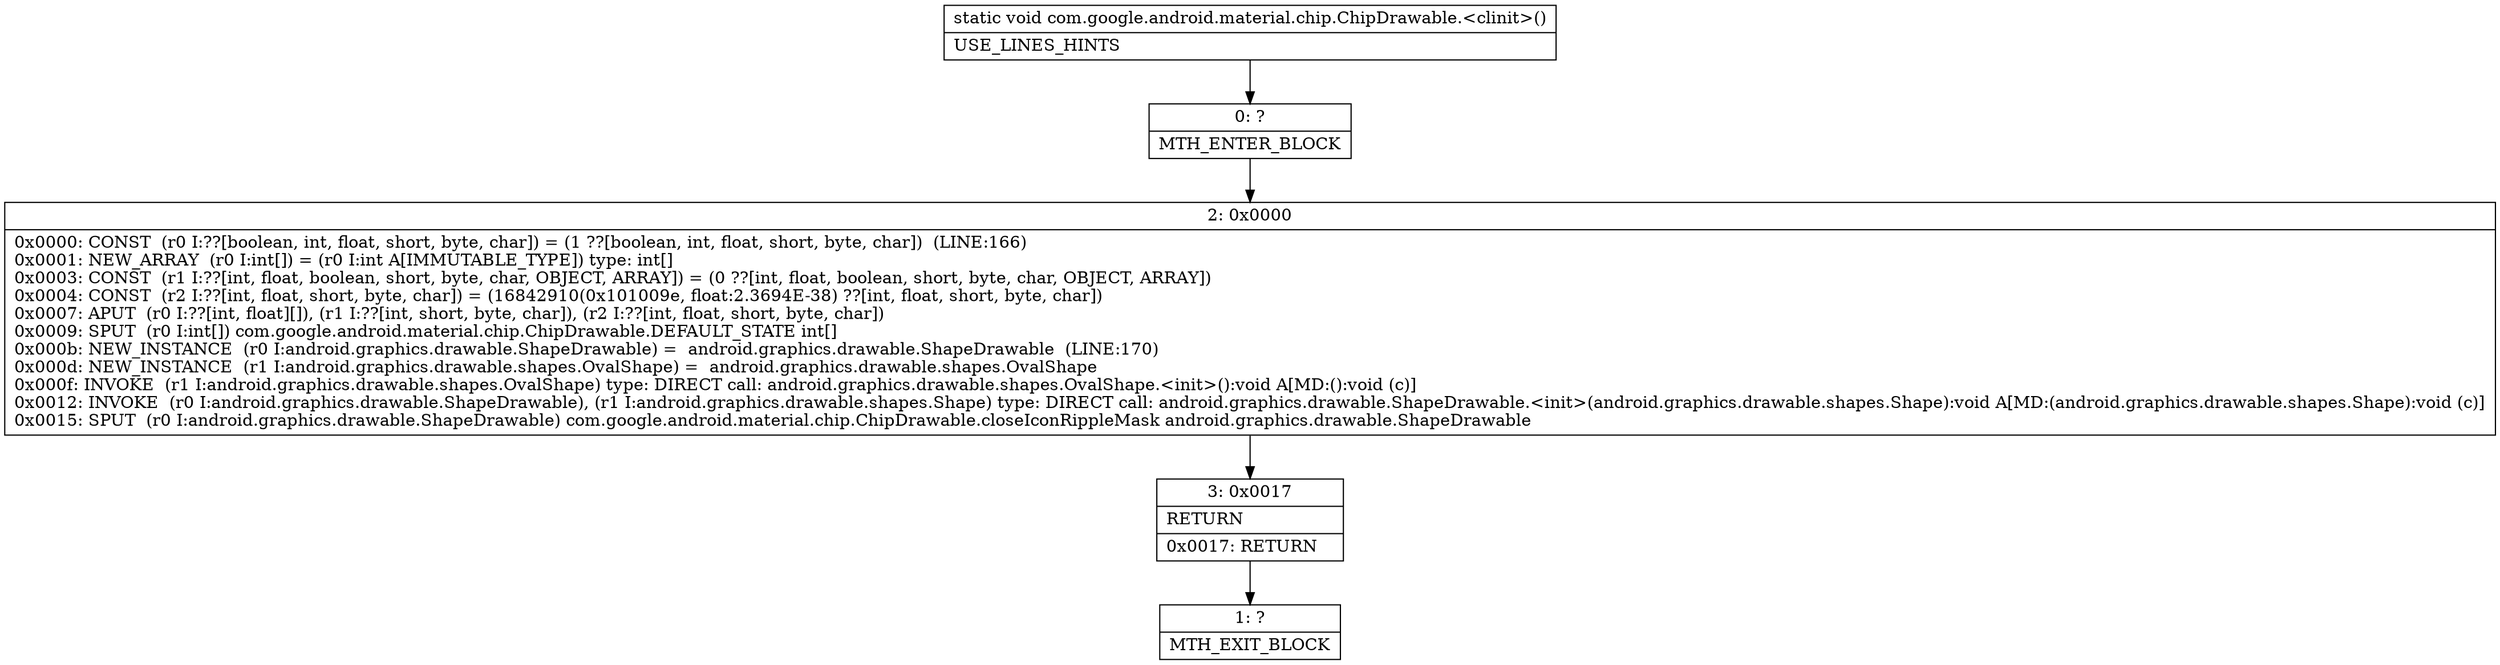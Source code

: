 digraph "CFG forcom.google.android.material.chip.ChipDrawable.\<clinit\>()V" {
Node_0 [shape=record,label="{0\:\ ?|MTH_ENTER_BLOCK\l}"];
Node_2 [shape=record,label="{2\:\ 0x0000|0x0000: CONST  (r0 I:??[boolean, int, float, short, byte, char]) = (1 ??[boolean, int, float, short, byte, char])  (LINE:166)\l0x0001: NEW_ARRAY  (r0 I:int[]) = (r0 I:int A[IMMUTABLE_TYPE]) type: int[] \l0x0003: CONST  (r1 I:??[int, float, boolean, short, byte, char, OBJECT, ARRAY]) = (0 ??[int, float, boolean, short, byte, char, OBJECT, ARRAY]) \l0x0004: CONST  (r2 I:??[int, float, short, byte, char]) = (16842910(0x101009e, float:2.3694E\-38) ??[int, float, short, byte, char]) \l0x0007: APUT  (r0 I:??[int, float][]), (r1 I:??[int, short, byte, char]), (r2 I:??[int, float, short, byte, char]) \l0x0009: SPUT  (r0 I:int[]) com.google.android.material.chip.ChipDrawable.DEFAULT_STATE int[] \l0x000b: NEW_INSTANCE  (r0 I:android.graphics.drawable.ShapeDrawable) =  android.graphics.drawable.ShapeDrawable  (LINE:170)\l0x000d: NEW_INSTANCE  (r1 I:android.graphics.drawable.shapes.OvalShape) =  android.graphics.drawable.shapes.OvalShape \l0x000f: INVOKE  (r1 I:android.graphics.drawable.shapes.OvalShape) type: DIRECT call: android.graphics.drawable.shapes.OvalShape.\<init\>():void A[MD:():void (c)]\l0x0012: INVOKE  (r0 I:android.graphics.drawable.ShapeDrawable), (r1 I:android.graphics.drawable.shapes.Shape) type: DIRECT call: android.graphics.drawable.ShapeDrawable.\<init\>(android.graphics.drawable.shapes.Shape):void A[MD:(android.graphics.drawable.shapes.Shape):void (c)]\l0x0015: SPUT  (r0 I:android.graphics.drawable.ShapeDrawable) com.google.android.material.chip.ChipDrawable.closeIconRippleMask android.graphics.drawable.ShapeDrawable \l}"];
Node_3 [shape=record,label="{3\:\ 0x0017|RETURN\l|0x0017: RETURN   \l}"];
Node_1 [shape=record,label="{1\:\ ?|MTH_EXIT_BLOCK\l}"];
MethodNode[shape=record,label="{static void com.google.android.material.chip.ChipDrawable.\<clinit\>()  | USE_LINES_HINTS\l}"];
MethodNode -> Node_0;Node_0 -> Node_2;
Node_2 -> Node_3;
Node_3 -> Node_1;
}

